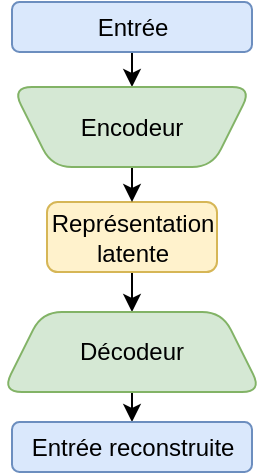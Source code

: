 <mxfile version="21.1.2" type="device" pages="4">
  <diagram name="fr" id="PT95QfvlHqBUqoMMgXZJ">
    <mxGraphModel dx="810" dy="469" grid="1" gridSize="10" guides="1" tooltips="1" connect="1" arrows="1" fold="1" page="1" pageScale="1" pageWidth="850" pageHeight="1100" math="0" shadow="0">
      <root>
        <mxCell id="0" />
        <mxCell id="1" parent="0" />
        <mxCell id="3xzchgkWiK4puAjE7W9n-1" style="edgeStyle=orthogonalEdgeStyle;rounded=1;orthogonalLoop=1;jettySize=auto;html=1;exitX=0.5;exitY=1;exitDx=0;exitDy=0;entryX=0.5;entryY=0;entryDx=0;entryDy=0;" parent="1" source="3xzchgkWiK4puAjE7W9n-2" target="11-v4mtiIkXQRcffdLSH-1" edge="1">
          <mxGeometry relative="1" as="geometry">
            <mxPoint x="132.5" y="145" as="sourcePoint" />
            <mxPoint x="340" y="125" as="targetPoint" />
          </mxGeometry>
        </mxCell>
        <mxCell id="3xzchgkWiK4puAjE7W9n-2" value="Entrée" style="html=1;fillColor=#dae8fc;strokeColor=#6c8ebf;rounded=1;" parent="1" vertex="1">
          <mxGeometry x="280" y="80" width="120" height="25" as="geometry" />
        </mxCell>
        <mxCell id="3xzchgkWiK4puAjE7W9n-4" style="edgeStyle=orthogonalEdgeStyle;rounded=0;orthogonalLoop=1;jettySize=auto;html=1;exitX=0.5;exitY=1;exitDx=0;exitDy=0;entryX=0.5;entryY=0;entryDx=0;entryDy=0;" parent="1" source="3xzchgkWiK4puAjE7W9n-8" target="3xzchgkWiK4puAjE7W9n-7" edge="1">
          <mxGeometry relative="1" as="geometry">
            <mxPoint x="332.5" y="240" as="sourcePoint" />
          </mxGeometry>
        </mxCell>
        <mxCell id="3xzchgkWiK4puAjE7W9n-5" style="edgeStyle=orthogonalEdgeStyle;rounded=0;orthogonalLoop=1;jettySize=auto;html=1;exitX=0.5;exitY=1;exitDx=0;exitDy=0;entryX=0.5;entryY=0;entryDx=0;entryDy=0;" parent="1" source="3xzchgkWiK4puAjE7W9n-6" target="3xzchgkWiK4puAjE7W9n-8" edge="1">
          <mxGeometry relative="1" as="geometry">
            <mxPoint x="332.5" y="240" as="targetPoint" />
          </mxGeometry>
        </mxCell>
        <mxCell id="3xzchgkWiK4puAjE7W9n-6" value="Représentation&lt;br style=&quot;border-color: var(--border-color);&quot;&gt;latente" style="html=1;fillColor=#fff2cc;strokeColor=#d6b656;rounded=1;" parent="1" vertex="1">
          <mxGeometry x="297.5" y="180" width="85" height="35" as="geometry" />
        </mxCell>
        <mxCell id="3xzchgkWiK4puAjE7W9n-7" value="Entrée reconstruite" style="html=1;fillColor=#dae8fc;strokeColor=#6c8ebf;rounded=1;" parent="1" vertex="1">
          <mxGeometry x="280" y="290" width="120" height="25" as="geometry" />
        </mxCell>
        <mxCell id="3xzchgkWiK4puAjE7W9n-8" value="Décodeur" style="shape=trapezoid;perimeter=trapezoidPerimeter;whiteSpace=wrap;html=1;fixedSize=1;fillColor=#d5e8d4;strokeColor=#82b366;rounded=1;" parent="1" vertex="1">
          <mxGeometry x="275" y="235" width="130" height="40" as="geometry" />
        </mxCell>
        <mxCell id="3xzchgkWiK4puAjE7W9n-10" style="edgeStyle=orthogonalEdgeStyle;rounded=0;orthogonalLoop=1;jettySize=auto;html=1;exitX=0.5;exitY=1;exitDx=0;exitDy=0;entryX=0.5;entryY=0;entryDx=0;entryDy=0;" parent="1" source="11-v4mtiIkXQRcffdLSH-1" target="3xzchgkWiK4puAjE7W9n-6" edge="1">
          <mxGeometry relative="1" as="geometry">
            <mxPoint x="340" y="185" as="sourcePoint" />
          </mxGeometry>
        </mxCell>
        <mxCell id="11-v4mtiIkXQRcffdLSH-1" value="Encodeur" style="shape=trapezoid;perimeter=trapezoidPerimeter;whiteSpace=wrap;html=1;fixedSize=1;fillColor=#d5e8d4;strokeColor=#82b366;rounded=1;rotation=0;horizontal=1;flipV=1;" parent="1" vertex="1">
          <mxGeometry x="280" y="122.5" width="120" height="40" as="geometry" />
        </mxCell>
      </root>
    </mxGraphModel>
  </diagram>
  <diagram id="h1KZCKG6sZXikgdf2yWT" name="en">
    <mxGraphModel dx="683" dy="398" grid="1" gridSize="10" guides="1" tooltips="1" connect="1" arrows="1" fold="1" page="1" pageScale="1" pageWidth="850" pageHeight="1100" math="0" shadow="0">
      <root>
        <mxCell id="0" />
        <mxCell id="1" parent="0" />
        <mxCell id="0y6avN9eHagEgHZv7C1z-1" value="&lt;h1&gt;&lt;u&gt;AutoEncoder&lt;/u&gt;&lt;/h1&gt;" style="text;html=1;strokeColor=none;fillColor=none;align=center;verticalAlign=middle;whiteSpace=wrap;rounded=1;labelBackgroundColor=none;fontFamily=Helvetica;fontSize=12;fontColor=#000000;" vertex="1" parent="1">
          <mxGeometry x="220" y="50" width="240" height="30" as="geometry" />
        </mxCell>
        <mxCell id="0y6avN9eHagEgHZv7C1z-2" style="edgeStyle=orthogonalEdgeStyle;rounded=1;orthogonalLoop=1;jettySize=auto;html=1;exitX=0.5;exitY=1;exitDx=0;exitDy=0;entryX=0.5;entryY=0;entryDx=0;entryDy=0;" edge="1" parent="1" source="0y6avN9eHagEgHZv7C1z-4" target="y_swLcHHFut31OCptf3o-10">
          <mxGeometry relative="1" as="geometry">
            <mxPoint x="140" y="155" as="sourcePoint" />
            <mxPoint x="340" y="130" as="targetPoint" />
          </mxGeometry>
        </mxCell>
        <mxCell id="0y6avN9eHagEgHZv7C1z-4" value="Input" style="html=1;fillColor=#dae8fc;strokeColor=#6c8ebf;rounded=1;" vertex="1" parent="1">
          <mxGeometry x="280" y="90" width="120" height="25" as="geometry" />
        </mxCell>
        <mxCell id="0y6avN9eHagEgHZv7C1z-5" style="edgeStyle=orthogonalEdgeStyle;rounded=0;orthogonalLoop=1;jettySize=auto;html=1;exitX=0.5;exitY=1;exitDx=0;exitDy=0;entryX=0.5;entryY=0;entryDx=0;entryDy=0;" edge="1" parent="1" source="y_swLcHHFut31OCptf3o-10" target="0y6avN9eHagEgHZv7C1z-10">
          <mxGeometry relative="1" as="geometry">
            <mxPoint x="340" y="155" as="sourcePoint" />
          </mxGeometry>
        </mxCell>
        <mxCell id="0y6avN9eHagEgHZv7C1z-7" style="edgeStyle=orthogonalEdgeStyle;rounded=0;orthogonalLoop=1;jettySize=auto;html=1;exitX=0.5;exitY=1;exitDx=0;exitDy=0;entryX=0.5;entryY=0;entryDx=0;entryDy=0;" edge="1" parent="1" source="0y6avN9eHagEgHZv7C1z-20" target="0y6avN9eHagEgHZv7C1z-12">
          <mxGeometry relative="1" as="geometry">
            <mxPoint x="340" y="235" as="sourcePoint" />
          </mxGeometry>
        </mxCell>
        <mxCell id="0y6avN9eHagEgHZv7C1z-9" style="edgeStyle=orthogonalEdgeStyle;rounded=0;orthogonalLoop=1;jettySize=auto;html=1;exitX=0.5;exitY=1;exitDx=0;exitDy=0;entryX=0.5;entryY=0;entryDx=0;entryDy=0;" edge="1" parent="1" source="0y6avN9eHagEgHZv7C1z-10" target="0y6avN9eHagEgHZv7C1z-20">
          <mxGeometry relative="1" as="geometry">
            <mxPoint x="340" y="250" as="targetPoint" />
          </mxGeometry>
        </mxCell>
        <mxCell id="0y6avN9eHagEgHZv7C1z-10" value="Latent space" style="html=1;fillColor=#fff2cc;strokeColor=#d6b656;rounded=1;" vertex="1" parent="1">
          <mxGeometry x="305" y="190" width="70" height="25" as="geometry" />
        </mxCell>
        <mxCell id="0y6avN9eHagEgHZv7C1z-12" value="Reconstructed input" style="html=1;fillColor=#dae8fc;strokeColor=#6c8ebf;rounded=1;" vertex="1" parent="1">
          <mxGeometry x="280" y="295" width="120" height="25" as="geometry" />
        </mxCell>
        <mxCell id="0y6avN9eHagEgHZv7C1z-20" value="Decoder" style="shape=trapezoid;perimeter=trapezoidPerimeter;whiteSpace=wrap;html=1;fixedSize=1;fillColor=#d5e8d4;strokeColor=#82b366;rounded=1;" vertex="1" parent="1">
          <mxGeometry x="280" y="237.5" width="120" height="40" as="geometry" />
        </mxCell>
        <mxCell id="y_swLcHHFut31OCptf3o-10" value="Encoder" style="shape=trapezoid;perimeter=trapezoidPerimeter;whiteSpace=wrap;html=1;fixedSize=1;fillColor=#d5e8d4;strokeColor=#82b366;rounded=1;rotation=0;horizontal=1;flipV=1;" vertex="1" parent="1">
          <mxGeometry x="280" y="130" width="120" height="40" as="geometry" />
        </mxCell>
      </root>
    </mxGraphModel>
  </diagram>
  <diagram id="xSK09fx8TTupX0renwAy" name="SpyLIF-fr">
    <mxGraphModel dx="1418" dy="820" grid="1" gridSize="5" guides="1" tooltips="1" connect="1" arrows="1" fold="1" page="1" pageScale="1" pageWidth="850" pageHeight="1100" math="0" shadow="0">
      <root>
        <mxCell id="0" />
        <mxCell id="1" parent="0" />
        <mxCell id="BQ68rbtrUHE8S7-HCzgz-2" style="edgeStyle=orthogonalEdgeStyle;rounded=1;orthogonalLoop=1;jettySize=auto;html=1;exitX=0.5;exitY=1;exitDx=0;exitDy=0;" parent="1" source="BQ68rbtrUHE8S7-HCzgz-3" edge="1">
          <mxGeometry relative="1" as="geometry">
            <mxPoint x="132.5" y="175" as="sourcePoint" />
            <mxPoint x="340" y="150" as="targetPoint" />
          </mxGeometry>
        </mxCell>
        <mxCell id="BQ68rbtrUHE8S7-HCzgz-3" value="Images" style="html=1;fillColor=#dae8fc;strokeColor=#6c8ebf;rounded=1;" parent="1" vertex="1">
          <mxGeometry x="280" y="110" width="120" height="25" as="geometry" />
        </mxCell>
        <mxCell id="BQ68rbtrUHE8S7-HCzgz-4" style="edgeStyle=orthogonalEdgeStyle;rounded=0;orthogonalLoop=1;jettySize=auto;html=1;exitX=0.5;exitY=1;exitDx=0;exitDy=0;entryX=0.5;entryY=0;entryDx=0;entryDy=0;" parent="1" source="BQ68rbtrUHE8S7-HCzgz-8" target="Qeyp78WintzKuqK5-M-2-4" edge="1">
          <mxGeometry relative="1" as="geometry">
            <mxPoint x="332.5" y="307.5" as="sourcePoint" />
          </mxGeometry>
        </mxCell>
        <mxCell id="BQ68rbtrUHE8S7-HCzgz-5" style="edgeStyle=orthogonalEdgeStyle;rounded=0;orthogonalLoop=1;jettySize=auto;html=1;exitX=0.5;exitY=1;exitDx=0;exitDy=0;entryX=0.5;entryY=0;entryDx=0;entryDy=0;" parent="1" source="BQ68rbtrUHE8S7-HCzgz-6" target="BQ68rbtrUHE8S7-HCzgz-8" edge="1">
          <mxGeometry relative="1" as="geometry">
            <mxPoint x="332.5" y="317.5" as="targetPoint" />
          </mxGeometry>
        </mxCell>
        <mxCell id="BQ68rbtrUHE8S7-HCzgz-6" value="Impulsions" style="html=1;fillColor=#fff2cc;strokeColor=#d6b656;rounded=1;" parent="1" vertex="1">
          <mxGeometry x="297.5" y="250" width="85" height="35" as="geometry" />
        </mxCell>
        <mxCell id="BQ68rbtrUHE8S7-HCzgz-7" value="Images reconstruites" style="html=1;fillColor=#dae8fc;strokeColor=#6c8ebf;rounded=1;" parent="1" vertex="1">
          <mxGeometry x="280" y="400" width="120" height="25" as="geometry" />
        </mxCell>
        <mxCell id="BQ68rbtrUHE8S7-HCzgz-8" value="SpyLI" style="shape=trapezoid;perimeter=trapezoidPerimeter;whiteSpace=wrap;html=1;fixedSize=1;fillColor=#d5e8d4;strokeColor=#82b366;rounded=1;" parent="1" vertex="1">
          <mxGeometry x="275" y="300" width="130" height="40" as="geometry" />
        </mxCell>
        <mxCell id="BQ68rbtrUHE8S7-HCzgz-9" style="edgeStyle=orthogonalEdgeStyle;rounded=0;orthogonalLoop=1;jettySize=auto;html=1;exitX=0.5;exitY=1;exitDx=0;exitDy=0;entryX=0.5;entryY=0;entryDx=0;entryDy=0;" parent="1" source="BQ68rbtrUHE8S7-HCzgz-10" target="BQ68rbtrUHE8S7-HCzgz-6" edge="1">
          <mxGeometry relative="1" as="geometry">
            <mxPoint x="340" y="262.5" as="sourcePoint" />
          </mxGeometry>
        </mxCell>
        <mxCell id="BQ68rbtrUHE8S7-HCzgz-10" value="SpyLIF" style="shape=trapezoid;perimeter=trapezoidPerimeter;whiteSpace=wrap;html=1;fixedSize=1;fillColor=#d5e8d4;strokeColor=#82b366;rounded=1;rotation=0;horizontal=1;flipV=1;" parent="1" vertex="1">
          <mxGeometry x="280" y="195" width="120" height="40" as="geometry" />
        </mxCell>
        <mxCell id="Qeyp78WintzKuqK5-M-2-3" style="rounded=0;orthogonalLoop=1;jettySize=auto;html=1;entryX=0.5;entryY=0;entryDx=0;entryDy=0;" parent="1" source="Qeyp78WintzKuqK5-M-2-1" target="BQ68rbtrUHE8S7-HCzgz-10" edge="1">
          <mxGeometry relative="1" as="geometry" />
        </mxCell>
        <mxCell id="Qeyp78WintzKuqK5-M-2-1" value="Transformation à &lt;br&gt;valeur constante (T)" style="html=1;fillColor=#f8cecc;strokeColor=#b85450;rounded=1;" parent="1" vertex="1">
          <mxGeometry x="280" y="150" width="120" height="30" as="geometry" />
        </mxCell>
        <mxCell id="Qeyp78WintzKuqK5-M-2-7" value="" style="rounded=0;orthogonalLoop=1;jettySize=auto;html=1;entryX=0.5;entryY=0;entryDx=0;entryDy=0;" parent="1" source="Qeyp78WintzKuqK5-M-2-4" target="BQ68rbtrUHE8S7-HCzgz-7" edge="1">
          <mxGeometry relative="1" as="geometry" />
        </mxCell>
        <mxCell id="Qeyp78WintzKuqK5-M-2-4" value="Moyenne temporelle" style="html=1;fillColor=#f8cecc;strokeColor=#b85450;rounded=1;" parent="1" vertex="1">
          <mxGeometry x="280" y="355" width="120" height="30" as="geometry" />
        </mxCell>
      </root>
    </mxGraphModel>
  </diagram>
  <diagram id="Vo3VDDaATf0aWFb5kPrj" name="SpyLIF-cls-fr">
    <mxGraphModel dx="1418" dy="820" grid="1" gridSize="5" guides="1" tooltips="1" connect="1" arrows="1" fold="1" page="1" pageScale="1" pageWidth="850" pageHeight="1100" math="0" shadow="0">
      <root>
        <mxCell id="0" />
        <mxCell id="1" parent="0" />
        <mxCell id="7tivBBE1hSirc8dODYDC-2" style="edgeStyle=orthogonalEdgeStyle;rounded=1;orthogonalLoop=1;jettySize=auto;html=1;exitX=0.5;exitY=1;exitDx=0;exitDy=0;" parent="1" source="7tivBBE1hSirc8dODYDC-3" edge="1">
          <mxGeometry relative="1" as="geometry">
            <mxPoint x="132.5" y="205" as="sourcePoint" />
            <mxPoint x="340" y="180" as="targetPoint" />
          </mxGeometry>
        </mxCell>
        <mxCell id="7tivBBE1hSirc8dODYDC-3" value="Images" style="html=1;fillColor=#dae8fc;strokeColor=#6c8ebf;rounded=1;" parent="1" vertex="1">
          <mxGeometry x="280" y="140" width="120" height="25" as="geometry" />
        </mxCell>
        <mxCell id="7tivBBE1hSirc8dODYDC-4" style="edgeStyle=orthogonalEdgeStyle;rounded=0;orthogonalLoop=1;jettySize=auto;html=1;exitX=0.5;exitY=1;exitDx=0;exitDy=0;entryX=0.5;entryY=0;entryDx=0;entryDy=0;" parent="1" source="7tivBBE1hSirc8dODYDC-8" target="7tivBBE1hSirc8dODYDC-14" edge="1">
          <mxGeometry relative="1" as="geometry">
            <mxPoint x="267.5" y="367.5" as="sourcePoint" />
          </mxGeometry>
        </mxCell>
        <mxCell id="7tivBBE1hSirc8dODYDC-5" style="edgeStyle=orthogonalEdgeStyle;rounded=0;orthogonalLoop=1;jettySize=auto;html=1;exitX=0.5;exitY=1;exitDx=0;exitDy=0;entryX=0.5;entryY=0;entryDx=0;entryDy=0;" parent="1" source="7tivBBE1hSirc8dODYDC-6" target="7tivBBE1hSirc8dODYDC-8" edge="1">
          <mxGeometry relative="1" as="geometry">
            <mxPoint x="332.5" y="347.5" as="targetPoint" />
          </mxGeometry>
        </mxCell>
        <mxCell id="7tivBBE1hSirc8dODYDC-16" style="edgeStyle=orthogonalEdgeStyle;rounded=0;orthogonalLoop=1;jettySize=auto;html=1;entryX=0.5;entryY=0;entryDx=0;entryDy=0;" parent="1" source="7tivBBE1hSirc8dODYDC-6" target="7tivBBE1hSirc8dODYDC-15" edge="1">
          <mxGeometry relative="1" as="geometry" />
        </mxCell>
        <mxCell id="7tivBBE1hSirc8dODYDC-6" value="Impulsions" style="html=1;fillColor=#fff2cc;strokeColor=#d6b656;rounded=1;" parent="1" vertex="1">
          <mxGeometry x="297.5" y="280" width="85" height="35" as="geometry" />
        </mxCell>
        <mxCell id="7tivBBE1hSirc8dODYDC-7" value="Images reconstruites" style="html=1;fillColor=#dae8fc;strokeColor=#6c8ebf;rounded=1;" parent="1" vertex="1">
          <mxGeometry x="215" y="460" width="120" height="25" as="geometry" />
        </mxCell>
        <mxCell id="7tivBBE1hSirc8dODYDC-8" value="SpyLI" style="shape=trapezoid;perimeter=trapezoidPerimeter;whiteSpace=wrap;html=1;fixedSize=1;fillColor=#d5e8d4;strokeColor=#82b366;rounded=1;" parent="1" vertex="1">
          <mxGeometry x="210" y="360" width="130" height="40" as="geometry" />
        </mxCell>
        <mxCell id="7tivBBE1hSirc8dODYDC-9" style="edgeStyle=orthogonalEdgeStyle;rounded=0;orthogonalLoop=1;jettySize=auto;html=1;exitX=0.5;exitY=1;exitDx=0;exitDy=0;entryX=0.5;entryY=0;entryDx=0;entryDy=0;" parent="1" source="7tivBBE1hSirc8dODYDC-10" target="7tivBBE1hSirc8dODYDC-6" edge="1">
          <mxGeometry relative="1" as="geometry">
            <mxPoint x="340" y="292.5" as="sourcePoint" />
          </mxGeometry>
        </mxCell>
        <mxCell id="7tivBBE1hSirc8dODYDC-10" value="SpyLIF" style="shape=trapezoid;perimeter=trapezoidPerimeter;whiteSpace=wrap;html=1;fixedSize=1;fillColor=#d5e8d4;strokeColor=#82b366;rounded=1;rotation=0;horizontal=1;flipV=1;" parent="1" vertex="1">
          <mxGeometry x="280" y="225" width="120" height="40" as="geometry" />
        </mxCell>
        <mxCell id="7tivBBE1hSirc8dODYDC-11" style="rounded=0;orthogonalLoop=1;jettySize=auto;html=1;entryX=0.5;entryY=0;entryDx=0;entryDy=0;" parent="1" source="7tivBBE1hSirc8dODYDC-12" target="7tivBBE1hSirc8dODYDC-10" edge="1">
          <mxGeometry relative="1" as="geometry" />
        </mxCell>
        <mxCell id="7tivBBE1hSirc8dODYDC-12" value="Transformation à &lt;br&gt;valeur constante (T)" style="html=1;fillColor=#f8cecc;strokeColor=#b85450;rounded=1;" parent="1" vertex="1">
          <mxGeometry x="280" y="180" width="120" height="30" as="geometry" />
        </mxCell>
        <mxCell id="7tivBBE1hSirc8dODYDC-13" value="" style="rounded=0;orthogonalLoop=1;jettySize=auto;html=1;entryX=0.5;entryY=0;entryDx=0;entryDy=0;" parent="1" source="7tivBBE1hSirc8dODYDC-14" target="7tivBBE1hSirc8dODYDC-7" edge="1">
          <mxGeometry relative="1" as="geometry" />
        </mxCell>
        <mxCell id="7tivBBE1hSirc8dODYDC-14" value="Moyenne temporelle" style="html=1;fillColor=#f8cecc;strokeColor=#b85450;rounded=1;" parent="1" vertex="1">
          <mxGeometry x="215" y="415" width="120" height="30" as="geometry" />
        </mxCell>
        <mxCell id="7tivBBE1hSirc8dODYDC-19" style="edgeStyle=orthogonalEdgeStyle;rounded=0;orthogonalLoop=1;jettySize=auto;html=1;entryX=0.5;entryY=0;entryDx=0;entryDy=0;" parent="1" source="7tivBBE1hSirc8dODYDC-15" target="7tivBBE1hSirc8dODYDC-17" edge="1">
          <mxGeometry relative="1" as="geometry" />
        </mxCell>
        <mxCell id="7tivBBE1hSirc8dODYDC-15" value="SpyLI" style="html=1;fillColor=#d5e8d4;strokeColor=#82b366;rounded=1;" parent="1" vertex="1">
          <mxGeometry x="350" y="360" width="120" height="25" as="geometry" />
        </mxCell>
        <mxCell id="7tivBBE1hSirc8dODYDC-20" style="edgeStyle=orthogonalEdgeStyle;rounded=0;orthogonalLoop=1;jettySize=auto;html=1;entryX=0.5;entryY=0;entryDx=0;entryDy=0;" parent="1" source="7tivBBE1hSirc8dODYDC-17" target="7tivBBE1hSirc8dODYDC-18" edge="1">
          <mxGeometry relative="1" as="geometry" />
        </mxCell>
        <mxCell id="7tivBBE1hSirc8dODYDC-17" value="Maximum temporelle" style="html=1;fillColor=#f8cecc;strokeColor=#b85450;rounded=1;" parent="1" vertex="1">
          <mxGeometry x="350" y="410" width="120" height="30" as="geometry" />
        </mxCell>
        <mxCell id="7tivBBE1hSirc8dODYDC-18" value="Classes" style="html=1;fillColor=#dae8fc;strokeColor=#6c8ebf;rounded=1;" parent="1" vertex="1">
          <mxGeometry x="350" y="460" width="120" height="25" as="geometry" />
        </mxCell>
      </root>
    </mxGraphModel>
  </diagram>
</mxfile>

